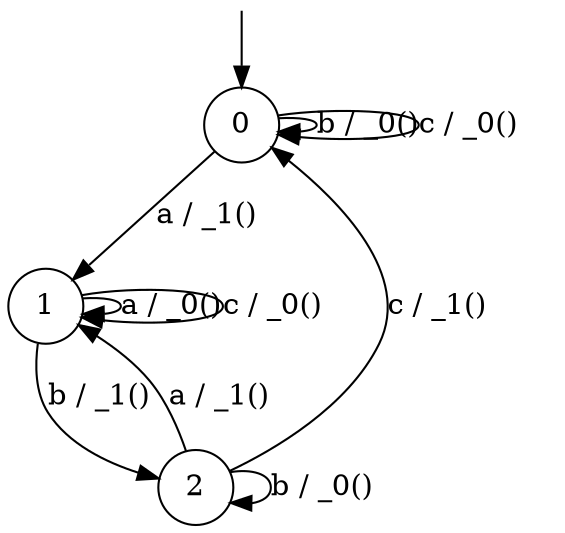 digraph g {

	s0 [shape="circle" label="0"];
	s1 [shape="circle" label="1"];
	s2 [shape="circle" label="2"];
	s0 -> s1 [label="a / _1()"];
	s0 -> s0 [label="b / _0()"];
	s0 -> s0 [label="c / _0()"];
	s1 -> s1 [label="a / _0()"];
	s1 -> s2 [label="b / _1()"];
	s1 -> s1 [label="c / _0()"];
	s2 -> s1 [label="a / _1()"];
	s2 -> s2 [label="b / _0()"];
	s2 -> s0 [label="c / _1()"];

__start0 [label="" shape="none" width="0" height="0"];
__start0 -> s0;
}

